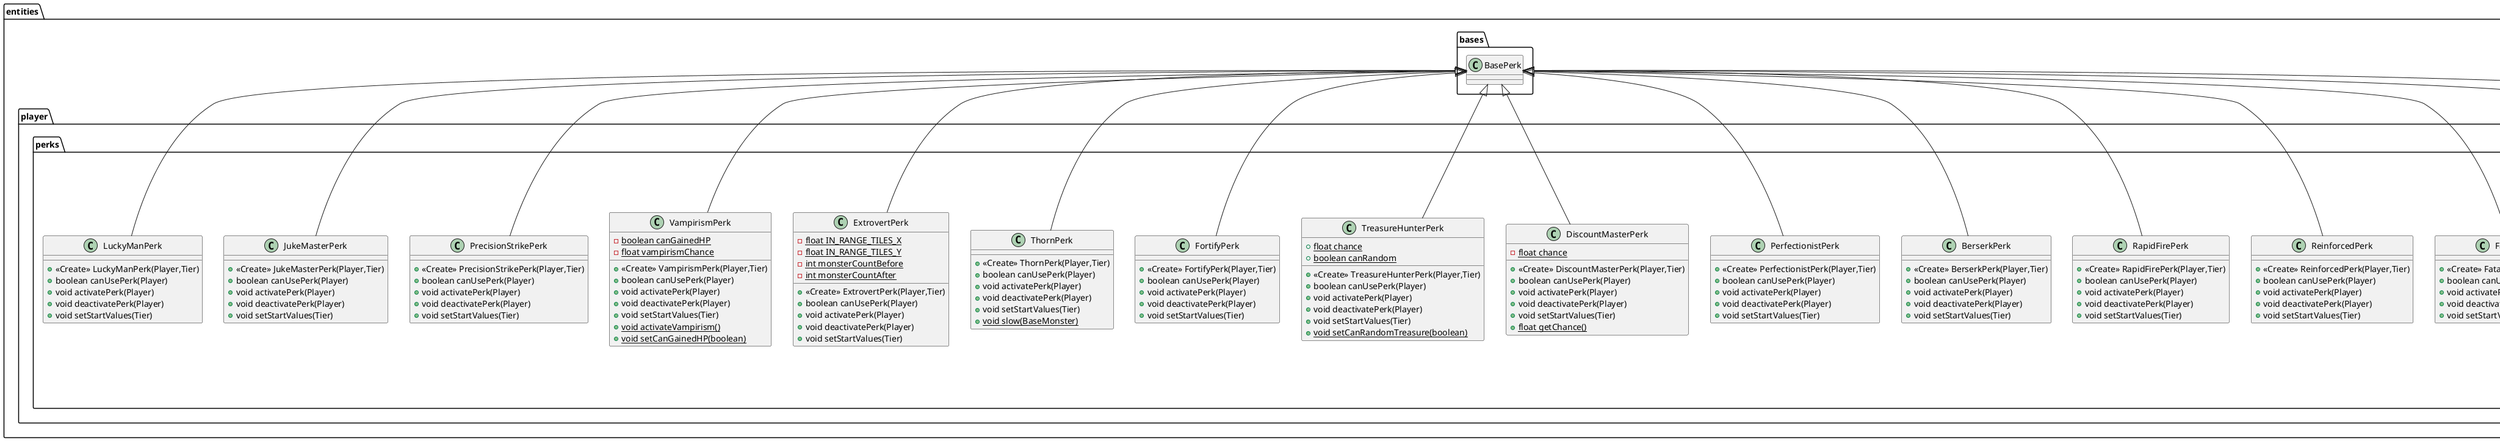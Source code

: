 @startuml
class entities.player.perks.UndeadPerk {
- {static} boolean inCooldown
- {static} boolean hasStartTimer
- {static} int activationDuration
- {static} int cooldownDuration
- {static} long startTime
- {static} SoundLoader UNDEAD_SOUND
- {static} AnimationTimer deadTimer
- {static} AnimationTimer cooldownTimer
+ <<Create>> UndeadPerk(Player,Tier)
+ boolean canUsePerk(Player)
+ void activatePerk(Player)
+ void deactivatePerk(Player)
+ void setStartValues(Tier)
+ {static} boolean isUndeadInCooldown()
- void createCooldownTimer()
- void createActivationTimer(Player)
+ {static} SoundLoader getUndeadSound()
+ void activateUndead(Player)
}


class entities.player.perks.IntrovertPerk {
- {static} float IN_RANGE_TILES_X
- {static} float IN_RANGE_TILES_Y
- {static} int monsterCount
- {static} int latestValue
+ <<Create>> IntrovertPerk(Player,Tier)
+ boolean canUsePerk(Player)
+ void activatePerk(Player)
+ void deactivatePerk(Player)
+ void setStartValues(Tier)
}


class entities.player.perks.FatalAttackPerk {
+ <<Create>> FatalAttackPerk(Player,Tier)
+ boolean canUsePerk(Player)
+ void activatePerk(Player)
+ void deactivatePerk(Player)
+ void setStartValues(Tier)
}

class entities.player.perks.ReinforcedPerk {
+ <<Create>> ReinforcedPerk(Player,Tier)
+ boolean canUsePerk(Player)
+ void activatePerk(Player)
+ void deactivatePerk(Player)
+ void setStartValues(Tier)
}

class entities.player.perks.RapidFirePerk {
+ <<Create>> RapidFirePerk(Player,Tier)
+ boolean canUsePerk(Player)
+ void activatePerk(Player)
+ void deactivatePerk(Player)
+ void setStartValues(Tier)
}

class entities.player.perks.BerserkPerk {
+ <<Create>> BerserkPerk(Player,Tier)
+ boolean canUsePerk(Player)
+ void activatePerk(Player)
+ void deactivatePerk(Player)
+ void setStartValues(Tier)
}

class entities.player.perks.PerfectionistPerk {
+ <<Create>> PerfectionistPerk(Player,Tier)
+ boolean canUsePerk(Player)
+ void activatePerk(Player)
+ void deactivatePerk(Player)
+ void setStartValues(Tier)
}

class entities.player.perks.DiscountMasterPerk {
- {static} float chance
+ <<Create>> DiscountMasterPerk(Player,Tier)
+ boolean canUsePerk(Player)
+ void activatePerk(Player)
+ void deactivatePerk(Player)
+ void setStartValues(Tier)
+ {static} float getChance()
}


class entities.player.perks.TreasureHunterPerk {
+ {static} float chance
+ {static} boolean canRandom
+ <<Create>> TreasureHunterPerk(Player,Tier)
+ boolean canUsePerk(Player)
+ void activatePerk(Player)
+ void deactivatePerk(Player)
+ void setStartValues(Tier)
+ {static} void setCanRandomTreasure(boolean)
}


class entities.player.perks.FortifyPerk {
+ <<Create>> FortifyPerk(Player,Tier)
+ boolean canUsePerk(Player)
+ void activatePerk(Player)
+ void deactivatePerk(Player)
+ void setStartValues(Tier)
}

class entities.player.perks.ThornPerk {
+ <<Create>> ThornPerk(Player,Tier)
+ boolean canUsePerk(Player)
+ void activatePerk(Player)
+ void deactivatePerk(Player)
+ void setStartValues(Tier)
+ {static} void slow(BaseMonster)
}

class entities.player.perks.ExtrovertPerk {
- {static} float IN_RANGE_TILES_X
- {static} float IN_RANGE_TILES_Y
- {static} int monsterCountBefore
- {static} int monsterCountAfter
+ <<Create>> ExtrovertPerk(Player,Tier)
+ boolean canUsePerk(Player)
+ void activatePerk(Player)
+ void deactivatePerk(Player)
+ void setStartValues(Tier)
}


class entities.player.perks.VampirismPerk {
- {static} boolean canGainedHP
- {static} float vampirismChance
+ <<Create>> VampirismPerk(Player,Tier)
+ boolean canUsePerk(Player)
+ void activatePerk(Player)
+ void deactivatePerk(Player)
+ void setStartValues(Tier)
+ {static} void activateVampirism()
+ {static} void setCanGainedHP(boolean)
}


class entities.player.perks.PrecisionStrikePerk {
+ <<Create>> PrecisionStrikePerk(Player,Tier)
+ boolean canUsePerk(Player)
+ void activatePerk(Player)
+ void deactivatePerk(Player)
+ void setStartValues(Tier)
}

class entities.player.perks.JukeMasterPerk {
+ <<Create>> JukeMasterPerk(Player,Tier)
+ boolean canUsePerk(Player)
+ void activatePerk(Player)
+ void deactivatePerk(Player)
+ void setStartValues(Tier)
}

class entities.player.perks.LuckyManPerk {
+ <<Create>> LuckyManPerk(Player,Tier)
+ boolean canUsePerk(Player)
+ void activatePerk(Player)
+ void deactivatePerk(Player)
+ void setStartValues(Tier)
}



entities.bases.BasePerk <|-- entities.player.perks.UndeadPerk
entities.bases.BasePerk <|-- entities.player.perks.IntrovertPerk
entities.bases.BasePerk <|-- entities.player.perks.FatalAttackPerk
entities.bases.BasePerk <|-- entities.player.perks.ReinforcedPerk
entities.bases.BasePerk <|-- entities.player.perks.RapidFirePerk
entities.bases.BasePerk <|-- entities.player.perks.BerserkPerk
entities.bases.BasePerk <|-- entities.player.perks.PerfectionistPerk
entities.bases.BasePerk <|-- entities.player.perks.DiscountMasterPerk
entities.bases.BasePerk <|-- entities.player.perks.TreasureHunterPerk
entities.bases.BasePerk <|-- entities.player.perks.FortifyPerk
entities.bases.BasePerk <|-- entities.player.perks.ThornPerk
entities.bases.BasePerk <|-- entities.player.perks.ExtrovertPerk
entities.bases.BasePerk <|-- entities.player.perks.VampirismPerk
entities.bases.BasePerk <|-- entities.player.perks.PrecisionStrikePerk
entities.bases.BasePerk <|-- entities.player.perks.JukeMasterPerk
entities.bases.BasePerk <|-- entities.player.perks.LuckyManPerk
@enduml